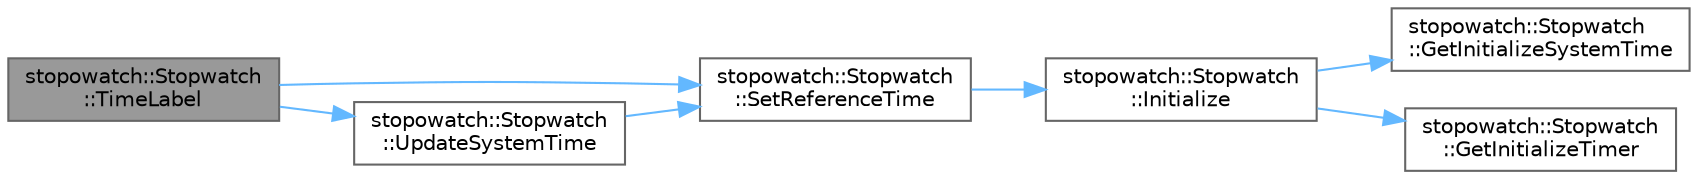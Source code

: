 digraph "stopowatch::Stopwatch::TimeLabel"
{
 // LATEX_PDF_SIZE
  bgcolor="transparent";
  edge [fontname=Helvetica,fontsize=10,labelfontname=Helvetica,labelfontsize=10];
  node [fontname=Helvetica,fontsize=10,shape=box,height=0.2,width=0.4];
  rankdir="LR";
  Node1 [id="Node000001",label="stopowatch::Stopwatch\l::TimeLabel",height=0.2,width=0.4,color="gray40", fillcolor="grey60", style="filled", fontcolor="black",tooltip="현재 시간의 레이블을 문자열로 반환하는 함수입니다."];
  Node1 -> Node2 [id="edge1_Node000001_Node000002",color="steelblue1",style="solid",tooltip=" "];
  Node2 [id="Node000002",label="stopowatch::Stopwatch\l::SetReferenceTime",height=0.2,width=0.4,color="grey40", fillcolor="white", style="filled",URL="$a00153.html#ab9109777a989e397989e57ed02f963aa",tooltip="참조 시간을 설정하는 함수입니다."];
  Node2 -> Node3 [id="edge2_Node000002_Node000003",color="steelblue1",style="solid",tooltip=" "];
  Node3 [id="Node000003",label="stopowatch::Stopwatch\l::Initialize",height=0.2,width=0.4,color="grey40", fillcolor="white", style="filled",URL="$a00153.html#a7a6a5fa3f41742bb98935745bec45665",tooltip="초기화 함수입니다."];
  Node3 -> Node4 [id="edge3_Node000003_Node000004",color="steelblue1",style="solid",tooltip=" "];
  Node4 [id="Node000004",label="stopowatch::Stopwatch\l::GetInitializeSystemTime",height=0.2,width=0.4,color="grey40", fillcolor="white", style="filled",URL="$a00153.html#af155ffd67bd7a0ac1694d33b4a97c88e",tooltip="초기 시스템 시간을 가져오는 함수입니다."];
  Node3 -> Node5 [id="edge4_Node000003_Node000005",color="steelblue1",style="solid",tooltip=" "];
  Node5 [id="Node000005",label="stopowatch::Stopwatch\l::GetInitializeTimer",height=0.2,width=0.4,color="grey40", fillcolor="white", style="filled",URL="$a00153.html#a1e83a2b729d9d09cee68f4343e7935d8",tooltip="초기 타이머를 설정하는 함수입니다."];
  Node1 -> Node6 [id="edge5_Node000001_Node000006",color="steelblue1",style="solid",tooltip=" "];
  Node6 [id="Node000006",label="stopowatch::Stopwatch\l::UpdateSystemTime",height=0.2,width=0.4,color="grey40", fillcolor="white", style="filled",URL="$a00153.html#a10e8747e2e04ee2a402f848bfb001d99",tooltip="현재 시스템 시간을 업데이트하는 함수입니다."];
  Node6 -> Node2 [id="edge6_Node000006_Node000002",color="steelblue1",style="solid",tooltip=" "];
}
